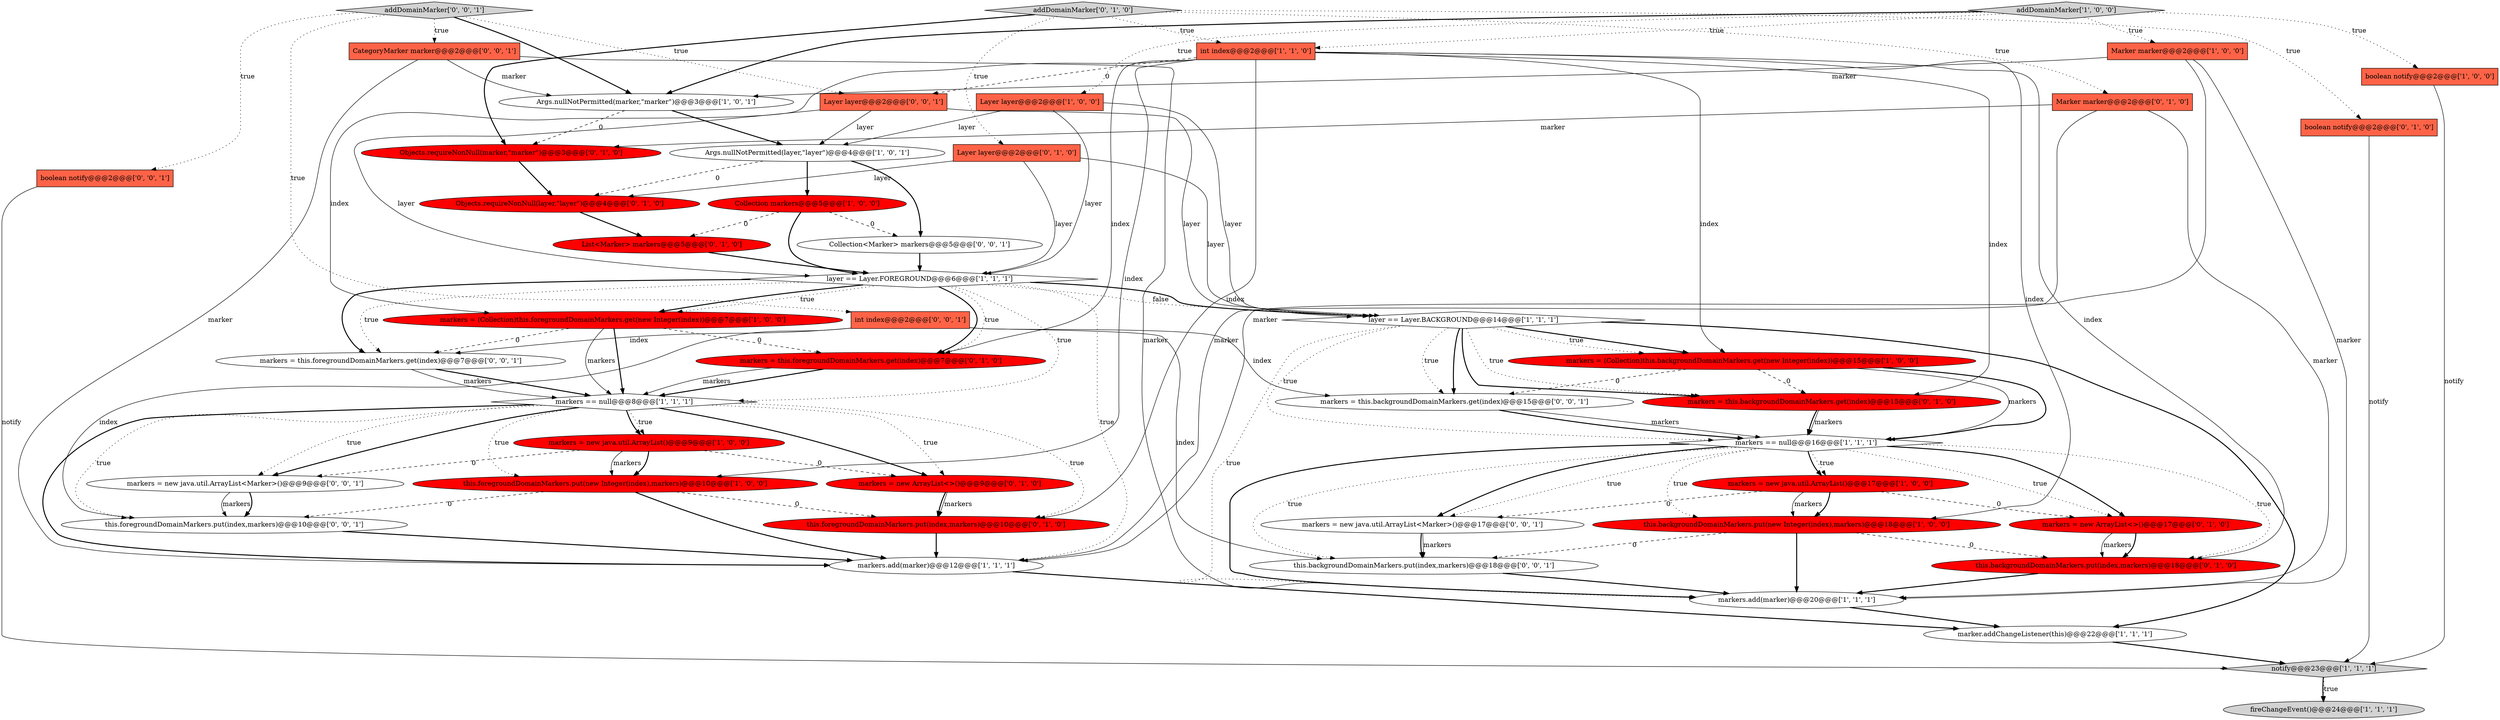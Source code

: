 digraph {
16 [style = filled, label = "fireChangeEvent()@@@24@@@['1', '1', '1']", fillcolor = lightgray, shape = ellipse image = "AAA0AAABBB1BBB"];
27 [style = filled, label = "addDomainMarker['0', '1', '0']", fillcolor = lightgray, shape = diamond image = "AAA0AAABBB2BBB"];
24 [style = filled, label = "markers = new ArrayList<>()@@@9@@@['0', '1', '0']", fillcolor = red, shape = ellipse image = "AAA1AAABBB2BBB"];
36 [style = filled, label = "this.foregroundDomainMarkers.put(index,markers)@@@10@@@['0', '0', '1']", fillcolor = white, shape = ellipse image = "AAA0AAABBB3BBB"];
25 [style = filled, label = "Marker marker@@@2@@@['0', '1', '0']", fillcolor = tomato, shape = box image = "AAA0AAABBB2BBB"];
32 [style = filled, label = "Layer layer@@@2@@@['0', '1', '0']", fillcolor = tomato, shape = box image = "AAA0AAABBB2BBB"];
45 [style = filled, label = "addDomainMarker['0', '0', '1']", fillcolor = lightgray, shape = diamond image = "AAA0AAABBB3BBB"];
1 [style = filled, label = "markers = (Collection)this.backgroundDomainMarkers.get(new Integer(index))@@@15@@@['1', '0', '0']", fillcolor = red, shape = ellipse image = "AAA1AAABBB1BBB"];
4 [style = filled, label = "marker.addChangeListener(this)@@@22@@@['1', '1', '1']", fillcolor = white, shape = ellipse image = "AAA0AAABBB1BBB"];
46 [style = filled, label = "Layer layer@@@2@@@['0', '0', '1']", fillcolor = tomato, shape = box image = "AAA0AAABBB3BBB"];
17 [style = filled, label = "boolean notify@@@2@@@['1', '0', '0']", fillcolor = tomato, shape = box image = "AAA0AAABBB1BBB"];
2 [style = filled, label = "markers = (Collection)this.foregroundDomainMarkers.get(new Integer(index))@@@7@@@['1', '0', '0']", fillcolor = red, shape = ellipse image = "AAA1AAABBB1BBB"];
39 [style = filled, label = "int index@@@2@@@['0', '0', '1']", fillcolor = tomato, shape = box image = "AAA0AAABBB3BBB"];
42 [style = filled, label = "CategoryMarker marker@@@2@@@['0', '0', '1']", fillcolor = tomato, shape = box image = "AAA0AAABBB3BBB"];
14 [style = filled, label = "Collection markers@@@5@@@['1', '0', '0']", fillcolor = red, shape = ellipse image = "AAA1AAABBB1BBB"];
41 [style = filled, label = "Collection<Marker> markers@@@5@@@['0', '0', '1']", fillcolor = white, shape = ellipse image = "AAA0AAABBB3BBB"];
40 [style = filled, label = "this.backgroundDomainMarkers.put(index,markers)@@@18@@@['0', '0', '1']", fillcolor = white, shape = ellipse image = "AAA0AAABBB3BBB"];
3 [style = filled, label = "this.foregroundDomainMarkers.put(new Integer(index),markers)@@@10@@@['1', '0', '0']", fillcolor = red, shape = ellipse image = "AAA1AAABBB1BBB"];
44 [style = filled, label = "boolean notify@@@2@@@['0', '0', '1']", fillcolor = tomato, shape = box image = "AAA0AAABBB3BBB"];
34 [style = filled, label = "Objects.requireNonNull(layer,\"layer\")@@@4@@@['0', '1', '0']", fillcolor = red, shape = ellipse image = "AAA1AAABBB2BBB"];
30 [style = filled, label = "Objects.requireNonNull(marker,\"marker\")@@@3@@@['0', '1', '0']", fillcolor = red, shape = ellipse image = "AAA1AAABBB2BBB"];
33 [style = filled, label = "markers = this.foregroundDomainMarkers.get(index)@@@7@@@['0', '1', '0']", fillcolor = red, shape = ellipse image = "AAA1AAABBB2BBB"];
6 [style = filled, label = "Args.nullNotPermitted(marker,\"marker\")@@@3@@@['1', '0', '1']", fillcolor = white, shape = ellipse image = "AAA0AAABBB1BBB"];
5 [style = filled, label = "markers == null@@@8@@@['1', '1', '1']", fillcolor = white, shape = diamond image = "AAA0AAABBB1BBB"];
47 [style = filled, label = "markers = this.foregroundDomainMarkers.get(index)@@@7@@@['0', '0', '1']", fillcolor = white, shape = ellipse image = "AAA0AAABBB3BBB"];
9 [style = filled, label = "layer == Layer.BACKGROUND@@@14@@@['1', '1', '1']", fillcolor = white, shape = diamond image = "AAA0AAABBB1BBB"];
19 [style = filled, label = "int index@@@2@@@['1', '1', '0']", fillcolor = tomato, shape = box image = "AAA0AAABBB1BBB"];
7 [style = filled, label = "markers.add(marker)@@@20@@@['1', '1', '1']", fillcolor = white, shape = ellipse image = "AAA0AAABBB1BBB"];
18 [style = filled, label = "markers == null@@@16@@@['1', '1', '1']", fillcolor = white, shape = diamond image = "AAA0AAABBB1BBB"];
29 [style = filled, label = "boolean notify@@@2@@@['0', '1', '0']", fillcolor = tomato, shape = box image = "AAA0AAABBB2BBB"];
35 [style = filled, label = "this.foregroundDomainMarkers.put(index,markers)@@@10@@@['0', '1', '0']", fillcolor = red, shape = ellipse image = "AAA1AAABBB2BBB"];
37 [style = filled, label = "markers = this.backgroundDomainMarkers.get(index)@@@15@@@['0', '0', '1']", fillcolor = white, shape = ellipse image = "AAA0AAABBB3BBB"];
38 [style = filled, label = "markers = new java.util.ArrayList<Marker>()@@@9@@@['0', '0', '1']", fillcolor = white, shape = ellipse image = "AAA0AAABBB3BBB"];
13 [style = filled, label = "Layer layer@@@2@@@['1', '0', '0']", fillcolor = tomato, shape = box image = "AAA0AAABBB1BBB"];
31 [style = filled, label = "markers = new ArrayList<>()@@@17@@@['0', '1', '0']", fillcolor = red, shape = ellipse image = "AAA1AAABBB2BBB"];
43 [style = filled, label = "markers = new java.util.ArrayList<Marker>()@@@17@@@['0', '0', '1']", fillcolor = white, shape = ellipse image = "AAA0AAABBB3BBB"];
12 [style = filled, label = "notify@@@23@@@['1', '1', '1']", fillcolor = lightgray, shape = diamond image = "AAA0AAABBB1BBB"];
22 [style = filled, label = "layer == Layer.FOREGROUND@@@6@@@['1', '1', '1']", fillcolor = white, shape = diamond image = "AAA0AAABBB1BBB"];
0 [style = filled, label = "Marker marker@@@2@@@['1', '0', '0']", fillcolor = tomato, shape = box image = "AAA0AAABBB1BBB"];
28 [style = filled, label = "List<Marker> markers@@@5@@@['0', '1', '0']", fillcolor = red, shape = ellipse image = "AAA1AAABBB2BBB"];
10 [style = filled, label = "this.backgroundDomainMarkers.put(new Integer(index),markers)@@@18@@@['1', '0', '0']", fillcolor = red, shape = ellipse image = "AAA1AAABBB1BBB"];
15 [style = filled, label = "markers.add(marker)@@@12@@@['1', '1', '1']", fillcolor = white, shape = ellipse image = "AAA0AAABBB1BBB"];
26 [style = filled, label = "markers = this.backgroundDomainMarkers.get(index)@@@15@@@['0', '1', '0']", fillcolor = red, shape = ellipse image = "AAA1AAABBB2BBB"];
23 [style = filled, label = "this.backgroundDomainMarkers.put(index,markers)@@@18@@@['0', '1', '0']", fillcolor = red, shape = ellipse image = "AAA1AAABBB2BBB"];
8 [style = filled, label = "addDomainMarker['1', '0', '0']", fillcolor = lightgray, shape = diamond image = "AAA0AAABBB1BBB"];
11 [style = filled, label = "markers = new java.util.ArrayList()@@@9@@@['1', '0', '0']", fillcolor = red, shape = ellipse image = "AAA1AAABBB1BBB"];
21 [style = filled, label = "markers = new java.util.ArrayList()@@@17@@@['1', '0', '0']", fillcolor = red, shape = ellipse image = "AAA1AAABBB1BBB"];
20 [style = filled, label = "Args.nullNotPermitted(layer,\"layer\")@@@4@@@['1', '0', '1']", fillcolor = white, shape = ellipse image = "AAA0AAABBB1BBB"];
21->10 [style = bold, label=""];
27->32 [style = dotted, label="true"];
19->3 [style = solid, label="index"];
5->15 [style = bold, label=""];
46->9 [style = solid, label="layer"];
9->37 [style = dotted, label="true"];
8->6 [style = bold, label=""];
2->47 [style = dashed, label="0"];
5->38 [style = bold, label=""];
27->19 [style = dotted, label="true"];
9->37 [style = bold, label=""];
9->26 [style = bold, label=""];
19->26 [style = solid, label="index"];
43->40 [style = bold, label=""];
5->24 [style = dotted, label="true"];
5->38 [style = dotted, label="true"];
5->11 [style = dotted, label="true"];
45->6 [style = bold, label=""];
22->47 [style = bold, label=""];
44->12 [style = solid, label="notify"];
45->42 [style = dotted, label="true"];
22->9 [style = dotted, label="false"];
8->0 [style = dotted, label="true"];
42->15 [style = solid, label="marker"];
41->22 [style = bold, label=""];
31->23 [style = solid, label="markers"];
18->23 [style = dotted, label="true"];
32->9 [style = solid, label="layer"];
18->31 [style = bold, label=""];
19->35 [style = solid, label="index"];
22->33 [style = bold, label=""];
9->26 [style = dotted, label="true"];
27->25 [style = dotted, label="true"];
42->6 [style = solid, label="marker"];
13->20 [style = solid, label="layer"];
3->36 [style = dashed, label="0"];
27->30 [style = bold, label=""];
22->9 [style = bold, label=""];
8->17 [style = dotted, label="true"];
14->22 [style = bold, label=""];
0->6 [style = solid, label="marker"];
22->33 [style = dotted, label="true"];
20->14 [style = bold, label=""];
30->34 [style = bold, label=""];
45->44 [style = dotted, label="true"];
5->3 [style = dotted, label="true"];
19->1 [style = solid, label="index"];
10->7 [style = bold, label=""];
17->12 [style = solid, label="notify"];
5->36 [style = dotted, label="true"];
20->41 [style = bold, label=""];
19->2 [style = solid, label="index"];
27->29 [style = dotted, label="true"];
20->34 [style = dashed, label="0"];
19->46 [style = dashed, label="0"];
45->39 [style = dotted, label="true"];
5->11 [style = bold, label=""];
23->7 [style = bold, label=""];
2->33 [style = dashed, label="0"];
21->10 [style = solid, label="markers"];
39->40 [style = solid, label="index"];
9->1 [style = bold, label=""];
18->7 [style = bold, label=""];
13->9 [style = solid, label="layer"];
38->36 [style = solid, label="markers"];
32->22 [style = solid, label="layer"];
8->19 [style = dotted, label="true"];
18->43 [style = dotted, label="true"];
1->37 [style = dashed, label="0"];
3->35 [style = dashed, label="0"];
22->2 [style = bold, label=""];
35->15 [style = bold, label=""];
14->28 [style = dashed, label="0"];
45->46 [style = dotted, label="true"];
1->26 [style = dashed, label="0"];
26->18 [style = solid, label="markers"];
18->21 [style = dotted, label="true"];
46->20 [style = solid, label="layer"];
1->18 [style = solid, label="markers"];
7->4 [style = bold, label=""];
33->5 [style = bold, label=""];
0->7 [style = solid, label="marker"];
42->7 [style = solid, label="marker"];
29->12 [style = solid, label="notify"];
24->35 [style = solid, label="markers"];
22->5 [style = dotted, label="true"];
18->10 [style = dotted, label="true"];
6->20 [style = bold, label=""];
34->28 [style = bold, label=""];
21->31 [style = dashed, label="0"];
5->35 [style = dotted, label="true"];
10->40 [style = dashed, label="0"];
11->3 [style = bold, label=""];
5->24 [style = bold, label=""];
47->5 [style = bold, label=""];
9->1 [style = dotted, label="true"];
32->34 [style = solid, label="layer"];
4->12 [style = bold, label=""];
8->13 [style = dotted, label="true"];
18->21 [style = bold, label=""];
47->5 [style = solid, label="markers"];
9->7 [style = dotted, label="true"];
22->15 [style = dotted, label="true"];
19->10 [style = solid, label="index"];
10->23 [style = dashed, label="0"];
28->22 [style = bold, label=""];
2->5 [style = bold, label=""];
14->41 [style = dashed, label="0"];
21->43 [style = dashed, label="0"];
13->22 [style = solid, label="layer"];
31->23 [style = bold, label=""];
19->33 [style = solid, label="index"];
24->35 [style = bold, label=""];
9->4 [style = bold, label=""];
25->7 [style = solid, label="marker"];
39->36 [style = solid, label="index"];
36->15 [style = bold, label=""];
22->47 [style = dotted, label="true"];
19->23 [style = solid, label="index"];
38->36 [style = bold, label=""];
25->15 [style = solid, label="marker"];
1->18 [style = bold, label=""];
3->15 [style = bold, label=""];
12->16 [style = bold, label=""];
18->40 [style = dotted, label="true"];
11->3 [style = solid, label="markers"];
2->5 [style = solid, label="markers"];
22->2 [style = dotted, label="true"];
46->22 [style = solid, label="layer"];
37->18 [style = solid, label="markers"];
11->38 [style = dashed, label="0"];
40->7 [style = bold, label=""];
18->43 [style = bold, label=""];
12->16 [style = dotted, label="true"];
11->24 [style = dashed, label="0"];
25->30 [style = solid, label="marker"];
15->4 [style = bold, label=""];
43->40 [style = solid, label="markers"];
37->18 [style = bold, label=""];
9->18 [style = dotted, label="true"];
6->30 [style = dashed, label="0"];
18->31 [style = dotted, label="true"];
39->47 [style = solid, label="index"];
39->37 [style = solid, label="index"];
0->15 [style = solid, label="marker"];
33->5 [style = solid, label="markers"];
26->18 [style = bold, label=""];
}

